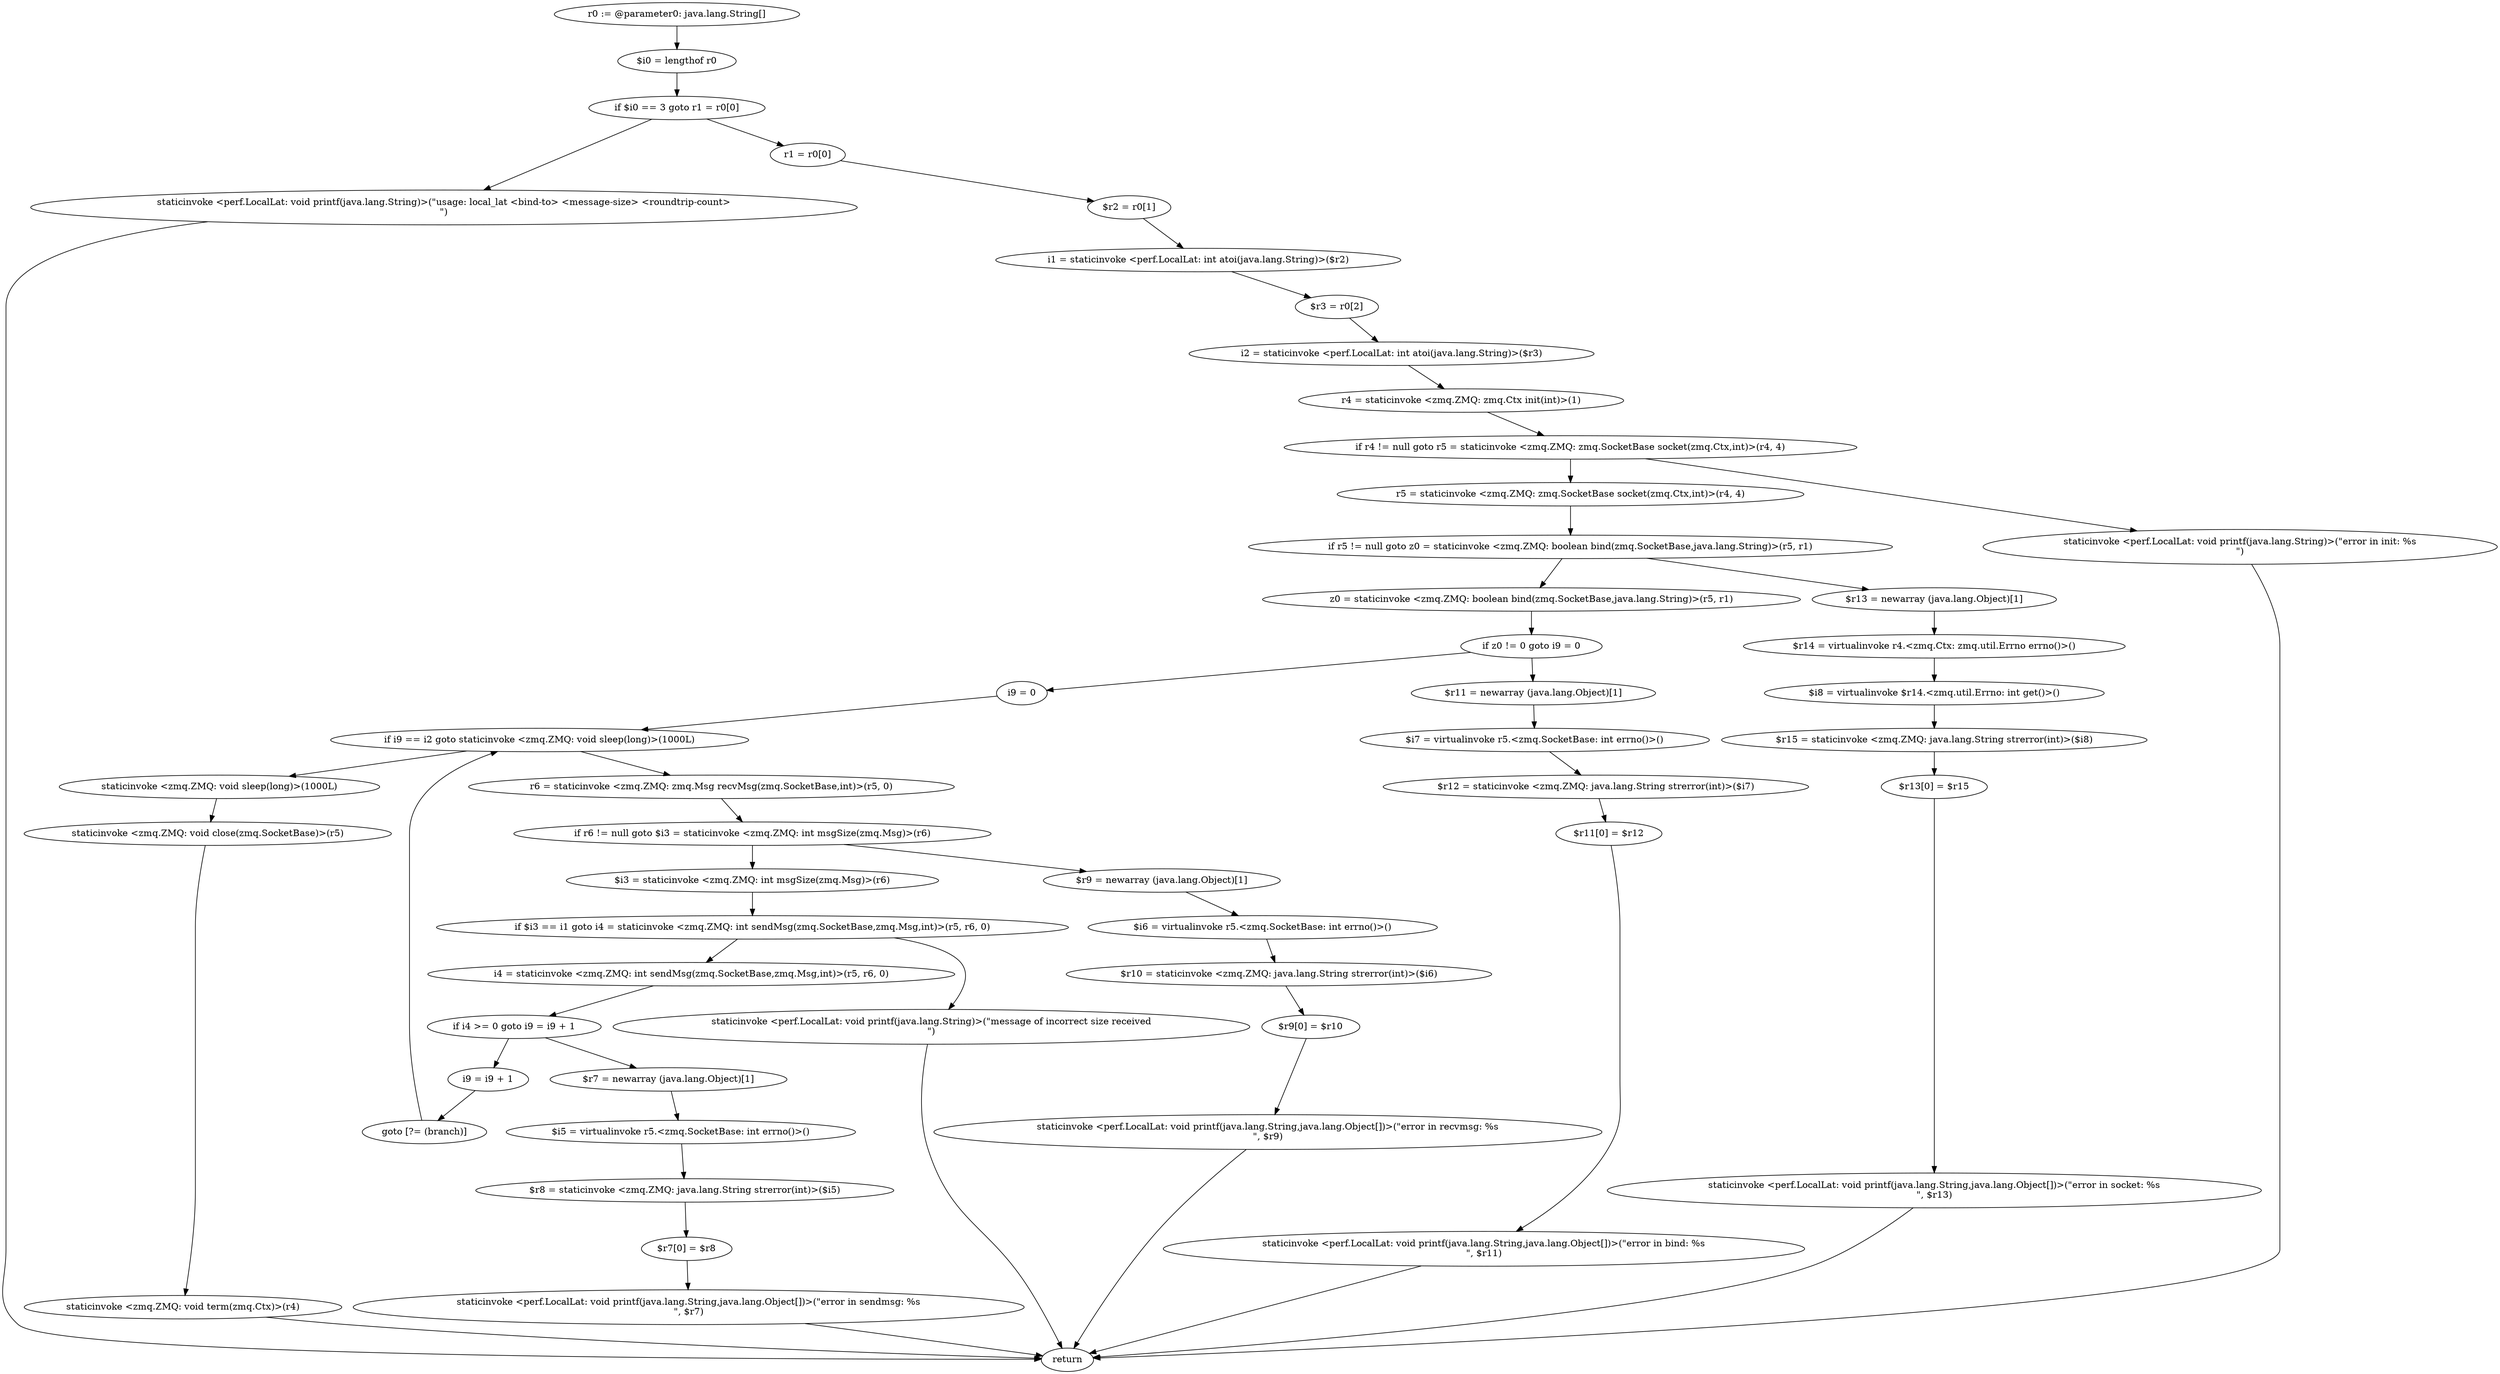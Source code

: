 digraph "unitGraph" {
    "r0 := @parameter0: java.lang.String[]"
    "$i0 = lengthof r0"
    "if $i0 == 3 goto r1 = r0[0]"
    "staticinvoke <perf.LocalLat: void printf(java.lang.String)>(\"usage: local_lat <bind-to> <message-size> <roundtrip-count>\n\")"
    "return"
    "r1 = r0[0]"
    "$r2 = r0[1]"
    "i1 = staticinvoke <perf.LocalLat: int atoi(java.lang.String)>($r2)"
    "$r3 = r0[2]"
    "i2 = staticinvoke <perf.LocalLat: int atoi(java.lang.String)>($r3)"
    "r4 = staticinvoke <zmq.ZMQ: zmq.Ctx init(int)>(1)"
    "if r4 != null goto r5 = staticinvoke <zmq.ZMQ: zmq.SocketBase socket(zmq.Ctx,int)>(r4, 4)"
    "staticinvoke <perf.LocalLat: void printf(java.lang.String)>(\"error in init: %s\n\")"
    "r5 = staticinvoke <zmq.ZMQ: zmq.SocketBase socket(zmq.Ctx,int)>(r4, 4)"
    "if r5 != null goto z0 = staticinvoke <zmq.ZMQ: boolean bind(zmq.SocketBase,java.lang.String)>(r5, r1)"
    "$r13 = newarray (java.lang.Object)[1]"
    "$r14 = virtualinvoke r4.<zmq.Ctx: zmq.util.Errno errno()>()"
    "$i8 = virtualinvoke $r14.<zmq.util.Errno: int get()>()"
    "$r15 = staticinvoke <zmq.ZMQ: java.lang.String strerror(int)>($i8)"
    "$r13[0] = $r15"
    "staticinvoke <perf.LocalLat: void printf(java.lang.String,java.lang.Object[])>(\"error in socket: %s\n\", $r13)"
    "z0 = staticinvoke <zmq.ZMQ: boolean bind(zmq.SocketBase,java.lang.String)>(r5, r1)"
    "if z0 != 0 goto i9 = 0"
    "$r11 = newarray (java.lang.Object)[1]"
    "$i7 = virtualinvoke r5.<zmq.SocketBase: int errno()>()"
    "$r12 = staticinvoke <zmq.ZMQ: java.lang.String strerror(int)>($i7)"
    "$r11[0] = $r12"
    "staticinvoke <perf.LocalLat: void printf(java.lang.String,java.lang.Object[])>(\"error in bind: %s\n\", $r11)"
    "i9 = 0"
    "if i9 == i2 goto staticinvoke <zmq.ZMQ: void sleep(long)>(1000L)"
    "r6 = staticinvoke <zmq.ZMQ: zmq.Msg recvMsg(zmq.SocketBase,int)>(r5, 0)"
    "if r6 != null goto $i3 = staticinvoke <zmq.ZMQ: int msgSize(zmq.Msg)>(r6)"
    "$r9 = newarray (java.lang.Object)[1]"
    "$i6 = virtualinvoke r5.<zmq.SocketBase: int errno()>()"
    "$r10 = staticinvoke <zmq.ZMQ: java.lang.String strerror(int)>($i6)"
    "$r9[0] = $r10"
    "staticinvoke <perf.LocalLat: void printf(java.lang.String,java.lang.Object[])>(\"error in recvmsg: %s\n\", $r9)"
    "$i3 = staticinvoke <zmq.ZMQ: int msgSize(zmq.Msg)>(r6)"
    "if $i3 == i1 goto i4 = staticinvoke <zmq.ZMQ: int sendMsg(zmq.SocketBase,zmq.Msg,int)>(r5, r6, 0)"
    "staticinvoke <perf.LocalLat: void printf(java.lang.String)>(\"message of incorrect size received\n\")"
    "i4 = staticinvoke <zmq.ZMQ: int sendMsg(zmq.SocketBase,zmq.Msg,int)>(r5, r6, 0)"
    "if i4 >= 0 goto i9 = i9 + 1"
    "$r7 = newarray (java.lang.Object)[1]"
    "$i5 = virtualinvoke r5.<zmq.SocketBase: int errno()>()"
    "$r8 = staticinvoke <zmq.ZMQ: java.lang.String strerror(int)>($i5)"
    "$r7[0] = $r8"
    "staticinvoke <perf.LocalLat: void printf(java.lang.String,java.lang.Object[])>(\"error in sendmsg: %s\n\", $r7)"
    "i9 = i9 + 1"
    "goto [?= (branch)]"
    "staticinvoke <zmq.ZMQ: void sleep(long)>(1000L)"
    "staticinvoke <zmq.ZMQ: void close(zmq.SocketBase)>(r5)"
    "staticinvoke <zmq.ZMQ: void term(zmq.Ctx)>(r4)"
    "r0 := @parameter0: java.lang.String[]"->"$i0 = lengthof r0";
    "$i0 = lengthof r0"->"if $i0 == 3 goto r1 = r0[0]";
    "if $i0 == 3 goto r1 = r0[0]"->"staticinvoke <perf.LocalLat: void printf(java.lang.String)>(\"usage: local_lat <bind-to> <message-size> <roundtrip-count>\n\")";
    "if $i0 == 3 goto r1 = r0[0]"->"r1 = r0[0]";
    "staticinvoke <perf.LocalLat: void printf(java.lang.String)>(\"usage: local_lat <bind-to> <message-size> <roundtrip-count>\n\")"->"return";
    "r1 = r0[0]"->"$r2 = r0[1]";
    "$r2 = r0[1]"->"i1 = staticinvoke <perf.LocalLat: int atoi(java.lang.String)>($r2)";
    "i1 = staticinvoke <perf.LocalLat: int atoi(java.lang.String)>($r2)"->"$r3 = r0[2]";
    "$r3 = r0[2]"->"i2 = staticinvoke <perf.LocalLat: int atoi(java.lang.String)>($r3)";
    "i2 = staticinvoke <perf.LocalLat: int atoi(java.lang.String)>($r3)"->"r4 = staticinvoke <zmq.ZMQ: zmq.Ctx init(int)>(1)";
    "r4 = staticinvoke <zmq.ZMQ: zmq.Ctx init(int)>(1)"->"if r4 != null goto r5 = staticinvoke <zmq.ZMQ: zmq.SocketBase socket(zmq.Ctx,int)>(r4, 4)";
    "if r4 != null goto r5 = staticinvoke <zmq.ZMQ: zmq.SocketBase socket(zmq.Ctx,int)>(r4, 4)"->"staticinvoke <perf.LocalLat: void printf(java.lang.String)>(\"error in init: %s\n\")";
    "if r4 != null goto r5 = staticinvoke <zmq.ZMQ: zmq.SocketBase socket(zmq.Ctx,int)>(r4, 4)"->"r5 = staticinvoke <zmq.ZMQ: zmq.SocketBase socket(zmq.Ctx,int)>(r4, 4)";
    "staticinvoke <perf.LocalLat: void printf(java.lang.String)>(\"error in init: %s\n\")"->"return";
    "r5 = staticinvoke <zmq.ZMQ: zmq.SocketBase socket(zmq.Ctx,int)>(r4, 4)"->"if r5 != null goto z0 = staticinvoke <zmq.ZMQ: boolean bind(zmq.SocketBase,java.lang.String)>(r5, r1)";
    "if r5 != null goto z0 = staticinvoke <zmq.ZMQ: boolean bind(zmq.SocketBase,java.lang.String)>(r5, r1)"->"$r13 = newarray (java.lang.Object)[1]";
    "if r5 != null goto z0 = staticinvoke <zmq.ZMQ: boolean bind(zmq.SocketBase,java.lang.String)>(r5, r1)"->"z0 = staticinvoke <zmq.ZMQ: boolean bind(zmq.SocketBase,java.lang.String)>(r5, r1)";
    "$r13 = newarray (java.lang.Object)[1]"->"$r14 = virtualinvoke r4.<zmq.Ctx: zmq.util.Errno errno()>()";
    "$r14 = virtualinvoke r4.<zmq.Ctx: zmq.util.Errno errno()>()"->"$i8 = virtualinvoke $r14.<zmq.util.Errno: int get()>()";
    "$i8 = virtualinvoke $r14.<zmq.util.Errno: int get()>()"->"$r15 = staticinvoke <zmq.ZMQ: java.lang.String strerror(int)>($i8)";
    "$r15 = staticinvoke <zmq.ZMQ: java.lang.String strerror(int)>($i8)"->"$r13[0] = $r15";
    "$r13[0] = $r15"->"staticinvoke <perf.LocalLat: void printf(java.lang.String,java.lang.Object[])>(\"error in socket: %s\n\", $r13)";
    "staticinvoke <perf.LocalLat: void printf(java.lang.String,java.lang.Object[])>(\"error in socket: %s\n\", $r13)"->"return";
    "z0 = staticinvoke <zmq.ZMQ: boolean bind(zmq.SocketBase,java.lang.String)>(r5, r1)"->"if z0 != 0 goto i9 = 0";
    "if z0 != 0 goto i9 = 0"->"$r11 = newarray (java.lang.Object)[1]";
    "if z0 != 0 goto i9 = 0"->"i9 = 0";
    "$r11 = newarray (java.lang.Object)[1]"->"$i7 = virtualinvoke r5.<zmq.SocketBase: int errno()>()";
    "$i7 = virtualinvoke r5.<zmq.SocketBase: int errno()>()"->"$r12 = staticinvoke <zmq.ZMQ: java.lang.String strerror(int)>($i7)";
    "$r12 = staticinvoke <zmq.ZMQ: java.lang.String strerror(int)>($i7)"->"$r11[0] = $r12";
    "$r11[0] = $r12"->"staticinvoke <perf.LocalLat: void printf(java.lang.String,java.lang.Object[])>(\"error in bind: %s\n\", $r11)";
    "staticinvoke <perf.LocalLat: void printf(java.lang.String,java.lang.Object[])>(\"error in bind: %s\n\", $r11)"->"return";
    "i9 = 0"->"if i9 == i2 goto staticinvoke <zmq.ZMQ: void sleep(long)>(1000L)";
    "if i9 == i2 goto staticinvoke <zmq.ZMQ: void sleep(long)>(1000L)"->"r6 = staticinvoke <zmq.ZMQ: zmq.Msg recvMsg(zmq.SocketBase,int)>(r5, 0)";
    "if i9 == i2 goto staticinvoke <zmq.ZMQ: void sleep(long)>(1000L)"->"staticinvoke <zmq.ZMQ: void sleep(long)>(1000L)";
    "r6 = staticinvoke <zmq.ZMQ: zmq.Msg recvMsg(zmq.SocketBase,int)>(r5, 0)"->"if r6 != null goto $i3 = staticinvoke <zmq.ZMQ: int msgSize(zmq.Msg)>(r6)";
    "if r6 != null goto $i3 = staticinvoke <zmq.ZMQ: int msgSize(zmq.Msg)>(r6)"->"$r9 = newarray (java.lang.Object)[1]";
    "if r6 != null goto $i3 = staticinvoke <zmq.ZMQ: int msgSize(zmq.Msg)>(r6)"->"$i3 = staticinvoke <zmq.ZMQ: int msgSize(zmq.Msg)>(r6)";
    "$r9 = newarray (java.lang.Object)[1]"->"$i6 = virtualinvoke r5.<zmq.SocketBase: int errno()>()";
    "$i6 = virtualinvoke r5.<zmq.SocketBase: int errno()>()"->"$r10 = staticinvoke <zmq.ZMQ: java.lang.String strerror(int)>($i6)";
    "$r10 = staticinvoke <zmq.ZMQ: java.lang.String strerror(int)>($i6)"->"$r9[0] = $r10";
    "$r9[0] = $r10"->"staticinvoke <perf.LocalLat: void printf(java.lang.String,java.lang.Object[])>(\"error in recvmsg: %s\n\", $r9)";
    "staticinvoke <perf.LocalLat: void printf(java.lang.String,java.lang.Object[])>(\"error in recvmsg: %s\n\", $r9)"->"return";
    "$i3 = staticinvoke <zmq.ZMQ: int msgSize(zmq.Msg)>(r6)"->"if $i3 == i1 goto i4 = staticinvoke <zmq.ZMQ: int sendMsg(zmq.SocketBase,zmq.Msg,int)>(r5, r6, 0)";
    "if $i3 == i1 goto i4 = staticinvoke <zmq.ZMQ: int sendMsg(zmq.SocketBase,zmq.Msg,int)>(r5, r6, 0)"->"staticinvoke <perf.LocalLat: void printf(java.lang.String)>(\"message of incorrect size received\n\")";
    "if $i3 == i1 goto i4 = staticinvoke <zmq.ZMQ: int sendMsg(zmq.SocketBase,zmq.Msg,int)>(r5, r6, 0)"->"i4 = staticinvoke <zmq.ZMQ: int sendMsg(zmq.SocketBase,zmq.Msg,int)>(r5, r6, 0)";
    "staticinvoke <perf.LocalLat: void printf(java.lang.String)>(\"message of incorrect size received\n\")"->"return";
    "i4 = staticinvoke <zmq.ZMQ: int sendMsg(zmq.SocketBase,zmq.Msg,int)>(r5, r6, 0)"->"if i4 >= 0 goto i9 = i9 + 1";
    "if i4 >= 0 goto i9 = i9 + 1"->"$r7 = newarray (java.lang.Object)[1]";
    "if i4 >= 0 goto i9 = i9 + 1"->"i9 = i9 + 1";
    "$r7 = newarray (java.lang.Object)[1]"->"$i5 = virtualinvoke r5.<zmq.SocketBase: int errno()>()";
    "$i5 = virtualinvoke r5.<zmq.SocketBase: int errno()>()"->"$r8 = staticinvoke <zmq.ZMQ: java.lang.String strerror(int)>($i5)";
    "$r8 = staticinvoke <zmq.ZMQ: java.lang.String strerror(int)>($i5)"->"$r7[0] = $r8";
    "$r7[0] = $r8"->"staticinvoke <perf.LocalLat: void printf(java.lang.String,java.lang.Object[])>(\"error in sendmsg: %s\n\", $r7)";
    "staticinvoke <perf.LocalLat: void printf(java.lang.String,java.lang.Object[])>(\"error in sendmsg: %s\n\", $r7)"->"return";
    "i9 = i9 + 1"->"goto [?= (branch)]";
    "goto [?= (branch)]"->"if i9 == i2 goto staticinvoke <zmq.ZMQ: void sleep(long)>(1000L)";
    "staticinvoke <zmq.ZMQ: void sleep(long)>(1000L)"->"staticinvoke <zmq.ZMQ: void close(zmq.SocketBase)>(r5)";
    "staticinvoke <zmq.ZMQ: void close(zmq.SocketBase)>(r5)"->"staticinvoke <zmq.ZMQ: void term(zmq.Ctx)>(r4)";
    "staticinvoke <zmq.ZMQ: void term(zmq.Ctx)>(r4)"->"return";
}
